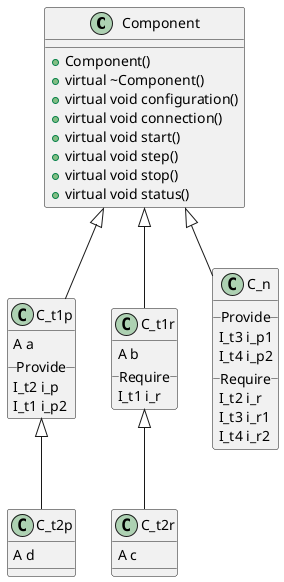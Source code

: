 @startuml

class Component {
  + Component()
  + virtual ~Component()
  + virtual void configuration()
  + virtual void connection()
  + virtual void start()
  + virtual void step()
  + virtual void stop()
  + virtual void status()
}


Class C_t1p {
A a
__ Provide __
I_t2 i_p
I_t1 i_p2
}


Component <|-- C_t1p


Class C_t1r {
A b
__ Require __
I_t1 i_r
}


Component <|-- C_t1r


Class C_t2r {
A c
}


C_t1r <|-- C_t2r


Class C_t2p {
A d
}


C_t1p <|-- C_t2p


Class C_n {
__ Provide __
I_t3 i_p1
I_t4 i_p2
__ Require __
I_t2 i_r
I_t3 i_r1
I_t4 i_r2
}


Component <|-- C_n


@enduml